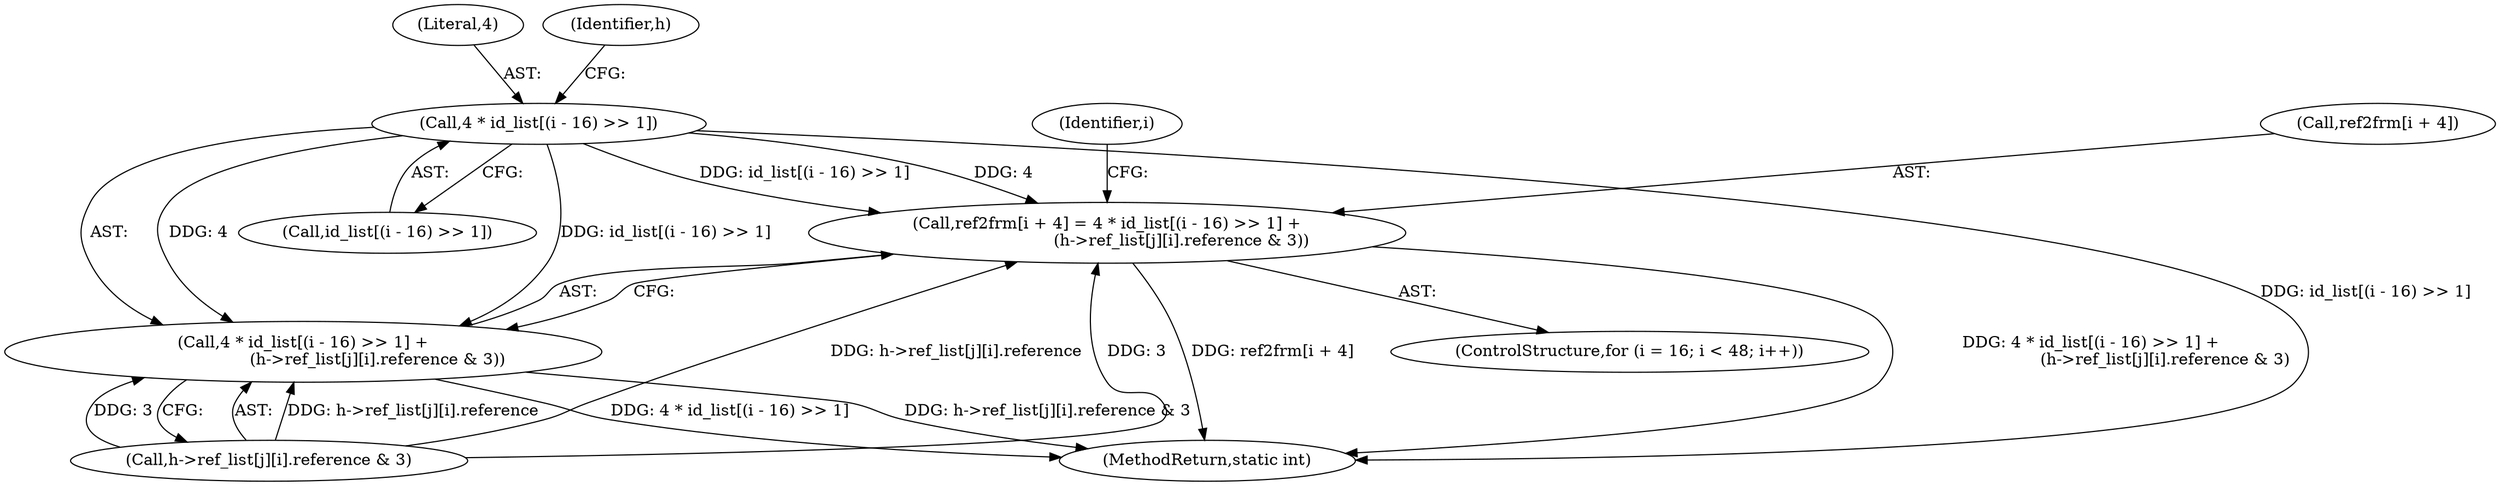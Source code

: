 digraph "0_FFmpeg_29ffeef5e73b8f41ff3a3f2242d356759c66f91f@array" {
"1003234" [label="(Call,4 * id_list[(i - 16) >> 1])"];
"1003227" [label="(Call,ref2frm[i + 4] = 4 * id_list[(i - 16) >> 1] +\n                             (h->ref_list[j][i].reference & 3))"];
"1003233" [label="(Call,4 * id_list[(i - 16) >> 1] +\n                             (h->ref_list[j][i].reference & 3))"];
"1003228" [label="(Call,ref2frm[i + 4])"];
"1003235" [label="(Literal,4)"];
"1003234" [label="(Call,4 * id_list[(i - 16) >> 1])"];
"1003226" [label="(Identifier,i)"];
"1003236" [label="(Call,id_list[(i - 16) >> 1])"];
"1003227" [label="(Call,ref2frm[i + 4] = 4 * id_list[(i - 16) >> 1] +\n                             (h->ref_list[j][i].reference & 3))"];
"1003218" [label="(ControlStructure,for (i = 16; i < 48; i++))"];
"1003435" [label="(MethodReturn,static int)"];
"1003243" [label="(Call,h->ref_list[j][i].reference & 3)"];
"1003233" [label="(Call,4 * id_list[(i - 16) >> 1] +\n                             (h->ref_list[j][i].reference & 3))"];
"1003248" [label="(Identifier,h)"];
"1003234" -> "1003233"  [label="AST: "];
"1003234" -> "1003236"  [label="CFG: "];
"1003235" -> "1003234"  [label="AST: "];
"1003236" -> "1003234"  [label="AST: "];
"1003248" -> "1003234"  [label="CFG: "];
"1003234" -> "1003435"  [label="DDG: id_list[(i - 16) >> 1]"];
"1003234" -> "1003227"  [label="DDG: 4"];
"1003234" -> "1003227"  [label="DDG: id_list[(i - 16) >> 1]"];
"1003234" -> "1003233"  [label="DDG: 4"];
"1003234" -> "1003233"  [label="DDG: id_list[(i - 16) >> 1]"];
"1003227" -> "1003218"  [label="AST: "];
"1003227" -> "1003233"  [label="CFG: "];
"1003228" -> "1003227"  [label="AST: "];
"1003233" -> "1003227"  [label="AST: "];
"1003226" -> "1003227"  [label="CFG: "];
"1003227" -> "1003435"  [label="DDG: ref2frm[i + 4]"];
"1003227" -> "1003435"  [label="DDG: 4 * id_list[(i - 16) >> 1] +\n                             (h->ref_list[j][i].reference & 3)"];
"1003243" -> "1003227"  [label="DDG: h->ref_list[j][i].reference"];
"1003243" -> "1003227"  [label="DDG: 3"];
"1003233" -> "1003243"  [label="CFG: "];
"1003243" -> "1003233"  [label="AST: "];
"1003233" -> "1003435"  [label="DDG: 4 * id_list[(i - 16) >> 1]"];
"1003233" -> "1003435"  [label="DDG: h->ref_list[j][i].reference & 3"];
"1003243" -> "1003233"  [label="DDG: h->ref_list[j][i].reference"];
"1003243" -> "1003233"  [label="DDG: 3"];
}
